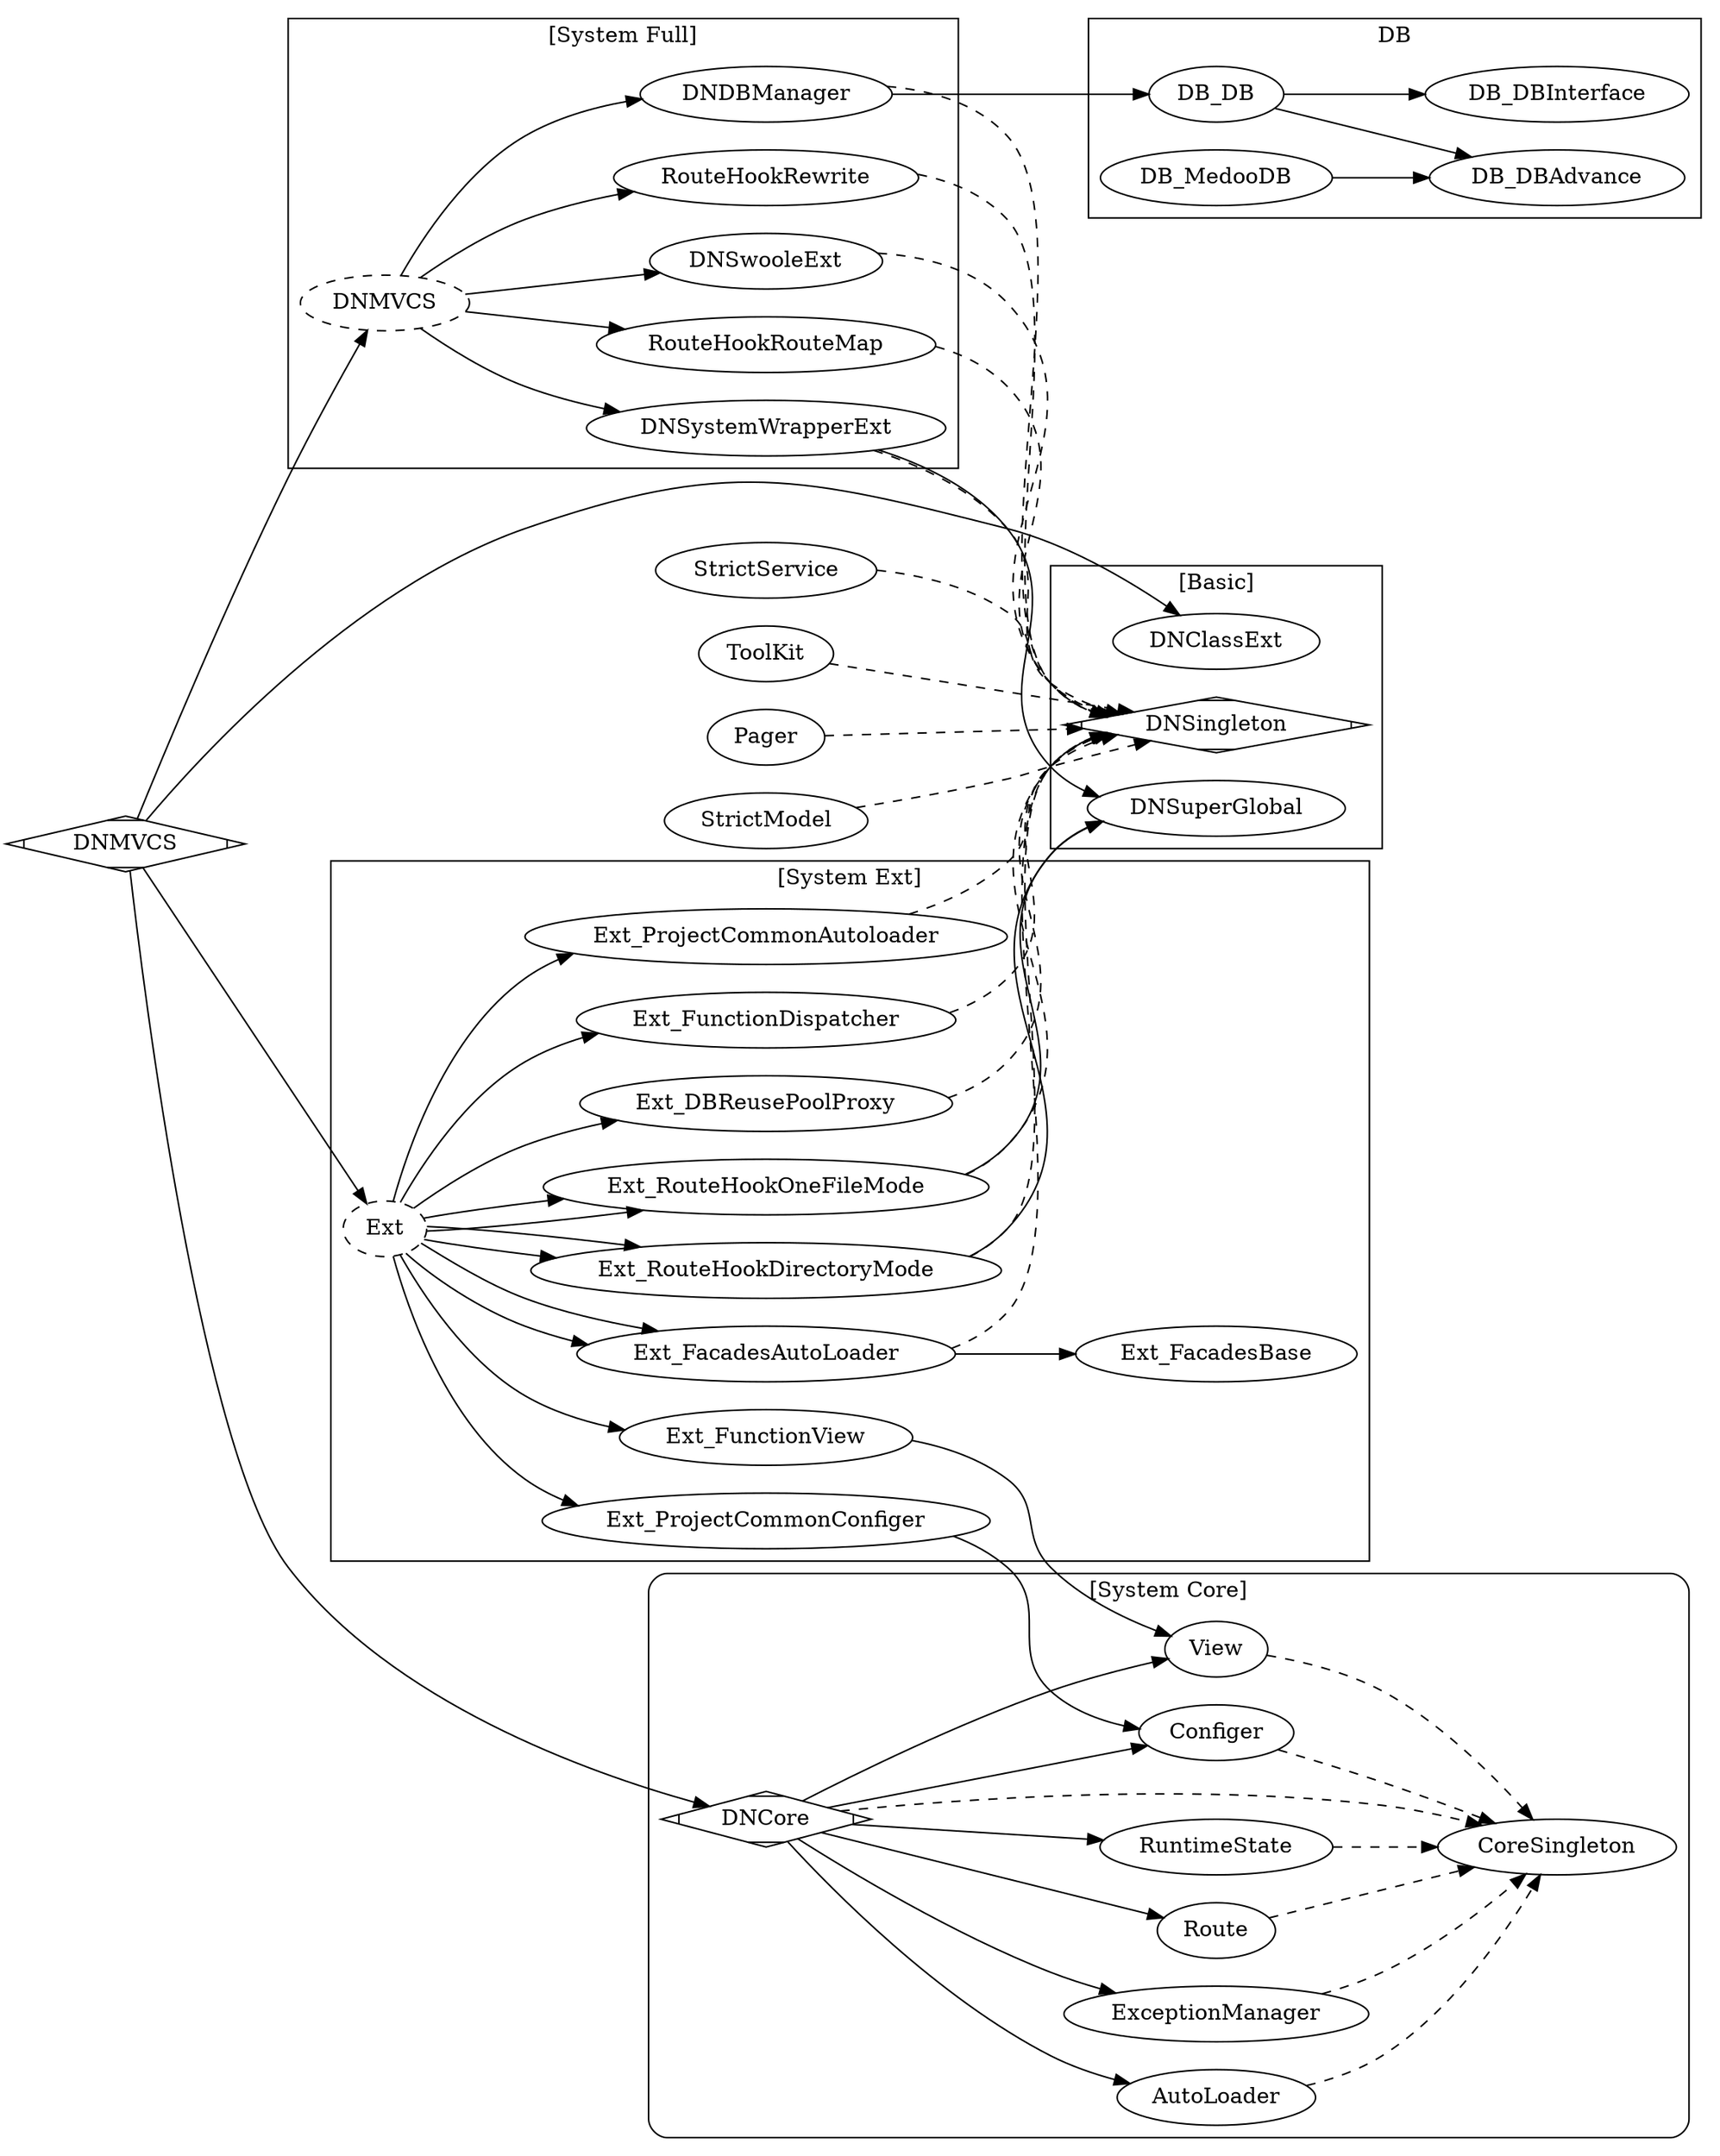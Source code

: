 digraph G{
/* This is a graphviz file */
graph [rankdir = "LR"];
subgraph cluster_Basic {
    label = "[Basic]";
    DNSingleton [shape=Mdiamond];
    DNSuperGlobal;
    DNClassExt;
}
subgraph cluster_Core {
    style = "rounded";
    label = "[System Core]";
    DNCore -> AutoLoader ;
    DNCore -> ExceptionManager;
    DNCore -> View;
    DNCore -> Configer;
    DNCore -> Route;
    DNCore -> RuntimeState;
    
    DNCore -> CoreSingleton [style="dashed"];
    AutoLoader -> CoreSingleton [style="dashed"];
    ExceptionManager -> CoreSingleton [style="dashed"];
    View -> CoreSingleton [style="dashed"];
    Configer -> CoreSingleton [style="dashed"];
    Route -> CoreSingleton [style="dashed"];
    RuntimeState -> CoreSingleton [style="dashed"];
      
    DNCore [shape=Mdiamond];
}


subgraph cluster_DB {
    label = "DB";

DB_DB -> DB_DBAdvance;
DB_DB -> DB_DBInterface;
DB_MedooDB -> DB_DBAdvance;

}
subgraph cluster_Full {
    label = "[System Full]";

    Full -> DNSwooleExt;
    Full -> RouteHookRewrite;
    Full -> RouteHookRouteMap;

    Full -> DNSystemWrapperExt -> DNSuperGlobal;
    Full -> DNDBManager -> DB_DB;
    
    DNSwooleExt -> DNSingleton[style="dashed"]; 
    RouteHookRewrite -> DNSingleton[style="dashed"]; 
    RouteHookRouteMap -> DNSingleton [style="dashed"]; 
    DNSystemWrapperExt -> DNSingleton [style="dashed"]; 
    DNDBManager -> DNSingleton [style="dashed"]; 
    
    Full [label="DNMVCS";style="dashed"];

}
subgraph cluster_Ext {
label = "[System Ext]";


Ext-> Ext_DBReusePoolProxy; 
Ext-> Ext_FunctionDispatcher;
Ext-> Ext_ProjectCommonAutoloader;
Ext-> Ext_FacadesAutoLoader;
Ext-> Ext_RouteHookDirectoryMode;
Ext-> Ext_RouteHookOneFileMode;

Ext_DBReusePoolProxy ->  DNSingleton [style="dashed"];  
Ext_FunctionDispatcher -> DNSingleton [style="dashed"]; 
Ext_ProjectCommonAutoloader -> DNSingleton [style="dashed"]; 
Ext_FacadesAutoLoader -> DNSingleton [style="dashed"]; 
Ext_RouteHookDirectoryMode -> DNSingleton [style="dashed"]; 
Ext_RouteHookOneFileMode -> DNSingleton [style="dashed"]; 


Ext-> Ext_FacadesAutoLoader -> Ext_FacadesBase ;
Ext-> Ext_RouteHookDirectoryMode -> DNSuperGlobal;
Ext-> Ext_RouteHookOneFileMode -> DNSuperGlobal;


Ext-> Ext_ProjectCommonConfiger -> Configer;
Ext-> Ext_FunctionView  -> View;

Ext [label="Ext";style="dashed"];

}


DNMVCS -> DNCore;
DNMVCS -> Full;
DNMVCS -> Ext;
DNMVCS -> DNClassExt;

DNMVCS [shape=Mdiamond];

DNSingleton;
Pager -> DNSingleton [style="dashed"]; 
StrictModel -> DNSingleton [style="dashed"]; 
StrictService -> DNSingleton [style="dashed"]; 
ToolKit  -> DNSingleton [style="dashed"]; 

}
